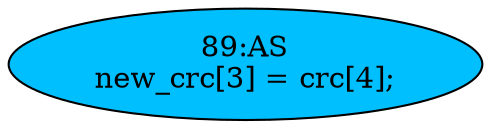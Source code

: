 strict digraph "" {
	node [label="\N"];
	"89:AS"	 [ast="<pyverilog.vparser.ast.Assign object at 0x7f1e241df3d0>",
		def_var="['new_crc']",
		fillcolor=deepskyblue,
		label="89:AS
new_crc[3] = crc[4];",
		statements="[]",
		style=filled,
		typ=Assign,
		use_var="['crc']"];
}
